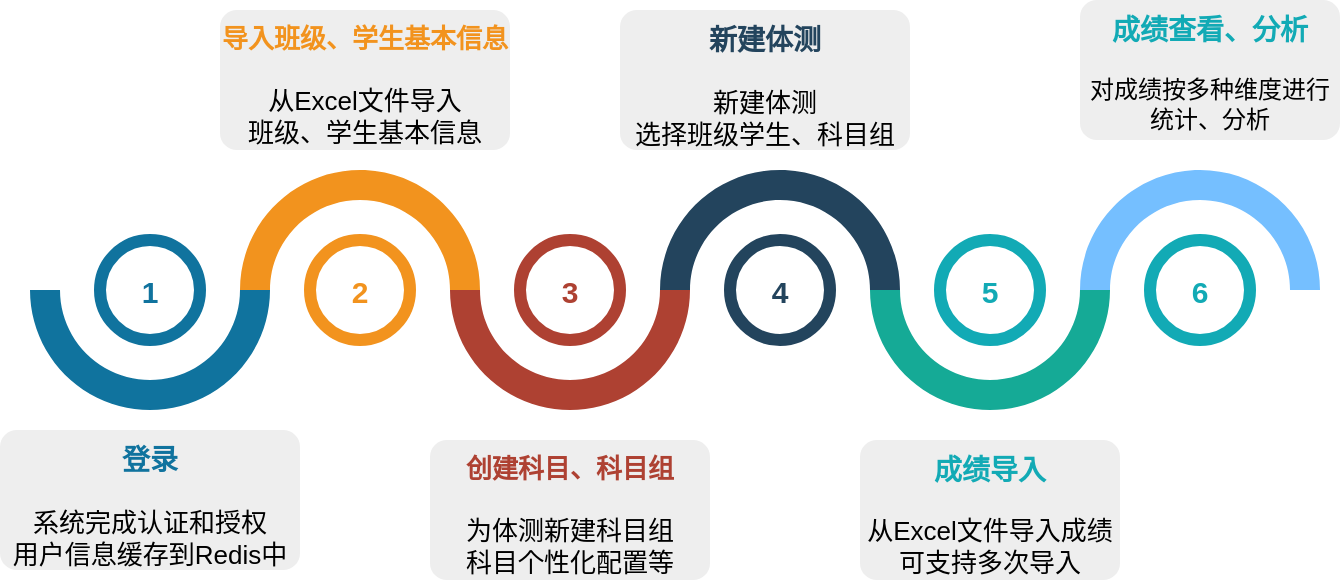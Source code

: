 <mxfile version="15.4.0" type="device"><diagram id="HtNgnvHTvsm9xWHt5Y1t" name="第 1 页"><mxGraphModel dx="197" dy="592" grid="1" gridSize="10" guides="1" tooltips="1" connect="1" arrows="1" fold="1" page="1" pageScale="1" pageWidth="827" pageHeight="1169" math="0" shadow="0"><root><mxCell id="0"/><mxCell id="1" parent="0"/><mxCell id="hzzU8huH-xrGyVD0dxtj-6" value="&lt;font style=&quot;font-size: 13px&quot;&gt;&lt;font color=&quot;#10739e&quot;&gt;&lt;b style=&quot;font-size: 14px&quot;&gt;登录&lt;br&gt;&lt;/b&gt;&lt;/font&gt;&lt;span&gt;&lt;br&gt;&lt;/span&gt;系统完成认证和授权&lt;br&gt;用户信息缓存到Redis中&lt;br&gt;&lt;/font&gt;" style="rounded=1;strokeColor=none;fillColor=#EEEEEE;align=center;arcSize=12;verticalAlign=top;whiteSpace=wrap;html=1;fontSize=12;" vertex="1" parent="1"><mxGeometry x="860" y="395" width="150" height="70" as="geometry"/></mxCell><mxCell id="hzzU8huH-xrGyVD0dxtj-7" value="&lt;font style=&quot;font-size: 13px;&quot;&gt;&lt;font color=&quot;#f2931e&quot; style=&quot;font-size: 13px;&quot;&gt;&lt;b style=&quot;font-size: 13px;&quot;&gt;导入班级、学生基本信息&lt;/b&gt;&lt;/font&gt;&lt;br style=&quot;font-size: 13px;&quot;&gt;&lt;br style=&quot;font-size: 13px;&quot;&gt;&lt;span style=&quot;font-size: 13px;&quot;&gt;从Excel文件导入&lt;br style=&quot;font-size: 13px;&quot;&gt;班级、学生基本信息&lt;/span&gt;&lt;br style=&quot;font-size: 13px;&quot;&gt;&lt;/font&gt;" style="rounded=1;strokeColor=none;fillColor=#EEEEEE;align=center;arcSize=12;verticalAlign=top;whiteSpace=wrap;html=1;fontSize=13;" vertex="1" parent="1"><mxGeometry x="970" y="185" width="145" height="70" as="geometry"/></mxCell><mxCell id="hzzU8huH-xrGyVD0dxtj-8" value="&lt;font style=&quot;font-size: 13px&quot;&gt;&lt;font color=&quot;#ae4132&quot; style=&quot;font-size: 13px&quot;&gt;&lt;b&gt;创建科目、科目组&lt;/b&gt;&lt;/font&gt;&lt;br&gt;&lt;br&gt;&lt;span&gt;为体测新建科目组&lt;br&gt;科目个性化配置等&lt;/span&gt;&lt;br&gt;&lt;/font&gt;" style="rounded=1;strokeColor=none;fillColor=#EEEEEE;align=center;arcSize=12;verticalAlign=top;whiteSpace=wrap;html=1;fontSize=12;" vertex="1" parent="1"><mxGeometry x="1075" y="400" width="140" height="70" as="geometry"/></mxCell><mxCell id="hzzU8huH-xrGyVD0dxtj-9" value="&lt;font style=&quot;font-size: 13px&quot;&gt;&lt;font color=&quot;#23445d&quot; size=&quot;1&quot;&gt;&lt;b style=&quot;font-size: 14px&quot;&gt;新建体测&lt;br&gt;&lt;/b&gt;&lt;/font&gt;&lt;br&gt;&lt;span&gt;新建体测&lt;br&gt;选择班级学生、科目组&lt;/span&gt;&lt;br&gt;&lt;/font&gt;" style="rounded=1;strokeColor=none;fillColor=#EEEEEE;align=center;arcSize=12;verticalAlign=top;whiteSpace=wrap;html=1;fontSize=12;" vertex="1" parent="1"><mxGeometry x="1170" y="185" width="145" height="70" as="geometry"/></mxCell><mxCell id="hzzU8huH-xrGyVD0dxtj-10" value="&lt;font&gt;&lt;font color=&quot;#12aab5&quot; size=&quot;1&quot;&gt;&lt;b style=&quot;font-size: 14px&quot;&gt;成绩导入&lt;/b&gt;&lt;/font&gt;&lt;br&gt;&lt;br&gt;&lt;span style=&quot;font-size: 13px&quot;&gt;从Excel文件导入成绩&lt;br&gt;可支持多次导入&lt;/span&gt;&lt;br&gt;&lt;/font&gt;" style="rounded=1;strokeColor=none;fillColor=#EEEEEE;align=center;arcSize=12;verticalAlign=top;whiteSpace=wrap;html=1;fontSize=12;" vertex="1" parent="1"><mxGeometry x="1290" y="400" width="130" height="70" as="geometry"/></mxCell><mxCell id="hzzU8huH-xrGyVD0dxtj-28" value="" style="verticalLabelPosition=bottom;verticalAlign=top;html=1;shape=mxgraph.basic.partConcEllipse;startAngle=0.25;endAngle=0.75;arcWidth=0.25;fillColor=#10739E;strokeColor=none;fontSize=13;fontColor=#FFFFFF;" vertex="1" parent="1"><mxGeometry x="875" y="265" width="120" height="120" as="geometry"/></mxCell><mxCell id="hzzU8huH-xrGyVD0dxtj-29" value="" style="verticalLabelPosition=bottom;verticalAlign=top;html=1;shape=mxgraph.basic.partConcEllipse;startAngle=0.75;endAngle=0.25;arcWidth=0.25;fillColor=#F2931E;strokeColor=none;fontSize=13;fontColor=#FFFFFF;" vertex="1" parent="1"><mxGeometry x="980" y="265" width="120" height="120" as="geometry"/></mxCell><mxCell id="hzzU8huH-xrGyVD0dxtj-30" value="" style="verticalLabelPosition=bottom;verticalAlign=top;html=1;shape=mxgraph.basic.partConcEllipse;startAngle=0.25;endAngle=0.75;arcWidth=0.25;fillColor=#AE4132;strokeColor=none;fontSize=13;fontColor=#FFFFFF;" vertex="1" parent="1"><mxGeometry x="1085" y="265" width="120" height="120" as="geometry"/></mxCell><mxCell id="hzzU8huH-xrGyVD0dxtj-31" value="" style="verticalLabelPosition=bottom;verticalAlign=top;html=1;shape=mxgraph.basic.partConcEllipse;startAngle=0.75;endAngle=0.25;arcWidth=0.25;fillColor=#23445D;strokeColor=none;fontSize=13;fontColor=#FFFFFF;" vertex="1" parent="1"><mxGeometry x="1190" y="265" width="120" height="120" as="geometry"/></mxCell><mxCell id="hzzU8huH-xrGyVD0dxtj-32" value="" style="verticalLabelPosition=bottom;verticalAlign=top;html=1;shape=mxgraph.basic.partConcEllipse;startAngle=0.25;endAngle=0.75;arcWidth=0.25;fillColor=#15AA96;strokeColor=none;fontSize=13;fontColor=#FFFFFF;" vertex="1" parent="1"><mxGeometry x="1295" y="265" width="120" height="120" as="geometry"/></mxCell><mxCell id="hzzU8huH-xrGyVD0dxtj-33" value="1" style="shape=ellipse;strokeWidth=6;strokeColor=#10739E;fontSize=15;html=0;fontStyle=1;fontColor=#10739E;" vertex="1" parent="1"><mxGeometry x="910" y="300" width="50" height="50" as="geometry"/></mxCell><mxCell id="hzzU8huH-xrGyVD0dxtj-34" value="2" style="shape=ellipse;strokeWidth=6;strokeColor=#F2931E;fontSize=15;html=0;fontStyle=1;fontColor=#F2931E;" vertex="1" parent="1"><mxGeometry x="1015" y="300" width="50" height="50" as="geometry"/></mxCell><mxCell id="hzzU8huH-xrGyVD0dxtj-35" value="3" style="shape=ellipse;strokeWidth=6;strokeColor=#AE4132;fontSize=15;html=0;fontStyle=1;fontColor=#AE4132;" vertex="1" parent="1"><mxGeometry x="1120" y="300" width="50" height="50" as="geometry"/></mxCell><mxCell id="hzzU8huH-xrGyVD0dxtj-36" value="4" style="shape=ellipse;strokeWidth=6;strokeColor=#23445D;fontSize=15;html=0;fontStyle=1;fontColor=#23445D;" vertex="1" parent="1"><mxGeometry x="1225" y="300" width="50" height="50" as="geometry"/></mxCell><mxCell id="hzzU8huH-xrGyVD0dxtj-37" value="5" style="shape=ellipse;strokeWidth=6;strokeColor=#12AAB5;fontSize=15;html=0;fontStyle=1;fontColor=#12AAB5;" vertex="1" parent="1"><mxGeometry x="1330" y="300" width="50" height="50" as="geometry"/></mxCell><mxCell id="hzzU8huH-xrGyVD0dxtj-43" value="" style="verticalLabelPosition=bottom;verticalAlign=top;html=1;shape=mxgraph.basic.partConcEllipse;startAngle=0.75;endAngle=0.25;arcWidth=0.25;fillColor=#75BFFF;strokeColor=none;fontSize=13;fontColor=#FFFFFF;" vertex="1" parent="1"><mxGeometry x="1400" y="265" width="120" height="120" as="geometry"/></mxCell><mxCell id="hzzU8huH-xrGyVD0dxtj-44" value="6" style="shape=ellipse;strokeWidth=6;strokeColor=#12AAB5;fontSize=15;html=0;fontStyle=1;fontColor=#12AAB5;" vertex="1" parent="1"><mxGeometry x="1435" y="300" width="50" height="50" as="geometry"/></mxCell><mxCell id="hzzU8huH-xrGyVD0dxtj-45" value="&lt;font&gt;&lt;font color=&quot;#12aab5&quot; size=&quot;1&quot;&gt;&lt;b style=&quot;font-size: 14px&quot;&gt;成绩查看、分析&lt;/b&gt;&lt;/font&gt;&lt;br&gt;&lt;br&gt;对成绩按多种维度进行统计、分析&lt;br&gt;&lt;/font&gt;" style="rounded=1;strokeColor=none;fillColor=#EEEEEE;align=center;arcSize=12;verticalAlign=top;whiteSpace=wrap;html=1;fontSize=12;" vertex="1" parent="1"><mxGeometry x="1400" y="180" width="130" height="70" as="geometry"/></mxCell></root></mxGraphModel></diagram></mxfile>